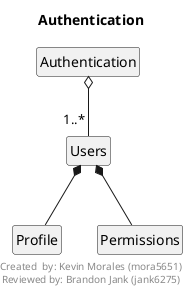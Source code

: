 @startuml
scale max 800*600
footer
Created  by: Kevin Morales (mora5651)
Reviewed by: Brandon Jank (jank6275)
endfooter
hide circles 
hide members
title <b>Authentication</b>
Authentication  o-- "1..*" Users 
Users *-- Profile
Users *-- Permissions
@enduml